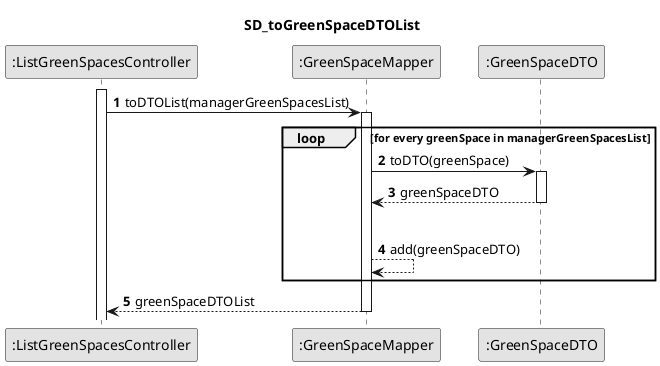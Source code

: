 @startuml
skinparam monochrome true
skinparam packageStyle rectangle
skinparam shadowing false

title SD_toGreenSpaceDTOList

autonumber

participant ":ListGreenSpacesController" as CTRL
participant ":GreenSpaceMapper" as GSMapper
participant ":GreenSpaceDTO" as GSDto


        activate CTRL
            CTRL -> GSMapper : toDTOList(managerGreenSpacesList)
            activate GSMapper

                    loop for every greenSpace in managerGreenSpacesList
                    GSMapper -> GSDto : toDTO(greenSpace)
                    activate GSDto

                        GSDto --> GSMapper : greenSpaceDTO
                    deactivate GSDto
                    |||
                    GSMapper --> GSMapper : add(greenSpaceDTO)
                end loop

                GSMapper --> CTRL : greenSpaceDTOList
            deactivate GSMapper






@enduml